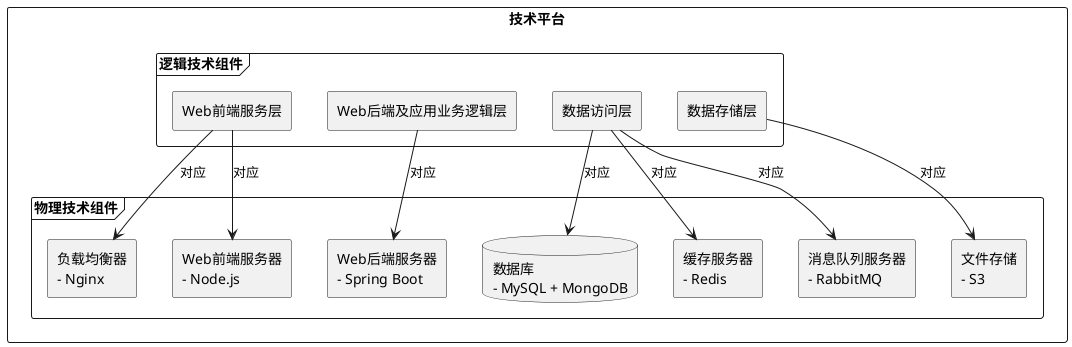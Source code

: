 @startuml
skinparam packageStyle rectangle

package "技术平台" {
    frame "逻辑技术组件" {
        rectangle "Web前端服务层" as LWebUI
        rectangle "Web后端及应用业务逻辑层" as LWebAPI_Business
        rectangle "数据访问层" as LDataAccess
        rectangle "数据存储层" as LDataStorage
    }
    
    frame "物理技术组件" {
        rectangle "负载均衡器\n- Nginx" as LoadBalancer
        rectangle "Web前端服务器\n- Node.js" as PWebUIServer
        rectangle "Web后端服务器\n- Spring Boot" as PWebAPI_BusinessProcessor
  
        database "数据库\n- MySQL + MongoDB" as PDatabase
        rectangle "缓存服务器\n- Redis" as PCacheServer
        rectangle "消息队列服务器\n- RabbitMQ" as PQueueServer
        rectangle "文件存储\n- S3" as PFileStorage
    }

    LWebUI --> LoadBalancer : 对应
    LWebUI --> PWebUIServer : 对应
    LWebAPI_Business --> PWebAPI_BusinessProcessor : 对应
    
    LDataAccess --> PDatabase : 对应
    LDataAccess --> PCacheServer : 对应
    LDataAccess --> PQueueServer : 对应
    LDataStorage --> PFileStorage : 对应

@enduml
